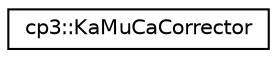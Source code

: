 digraph "Graphical Class Hierarchy"
{
 // LATEX_PDF_SIZE
  edge [fontname="Helvetica",fontsize="10",labelfontname="Helvetica",labelfontsize="10"];
  node [fontname="Helvetica",fontsize="10",shape=record];
  rankdir="LR";
  Node0 [label="cp3::KaMuCaCorrector",height=0.2,width=0.4,color="black", fillcolor="white", style="filled",URL="$classcp3_1_1KaMuCaCorrector.html",tooltip=" "];
}

